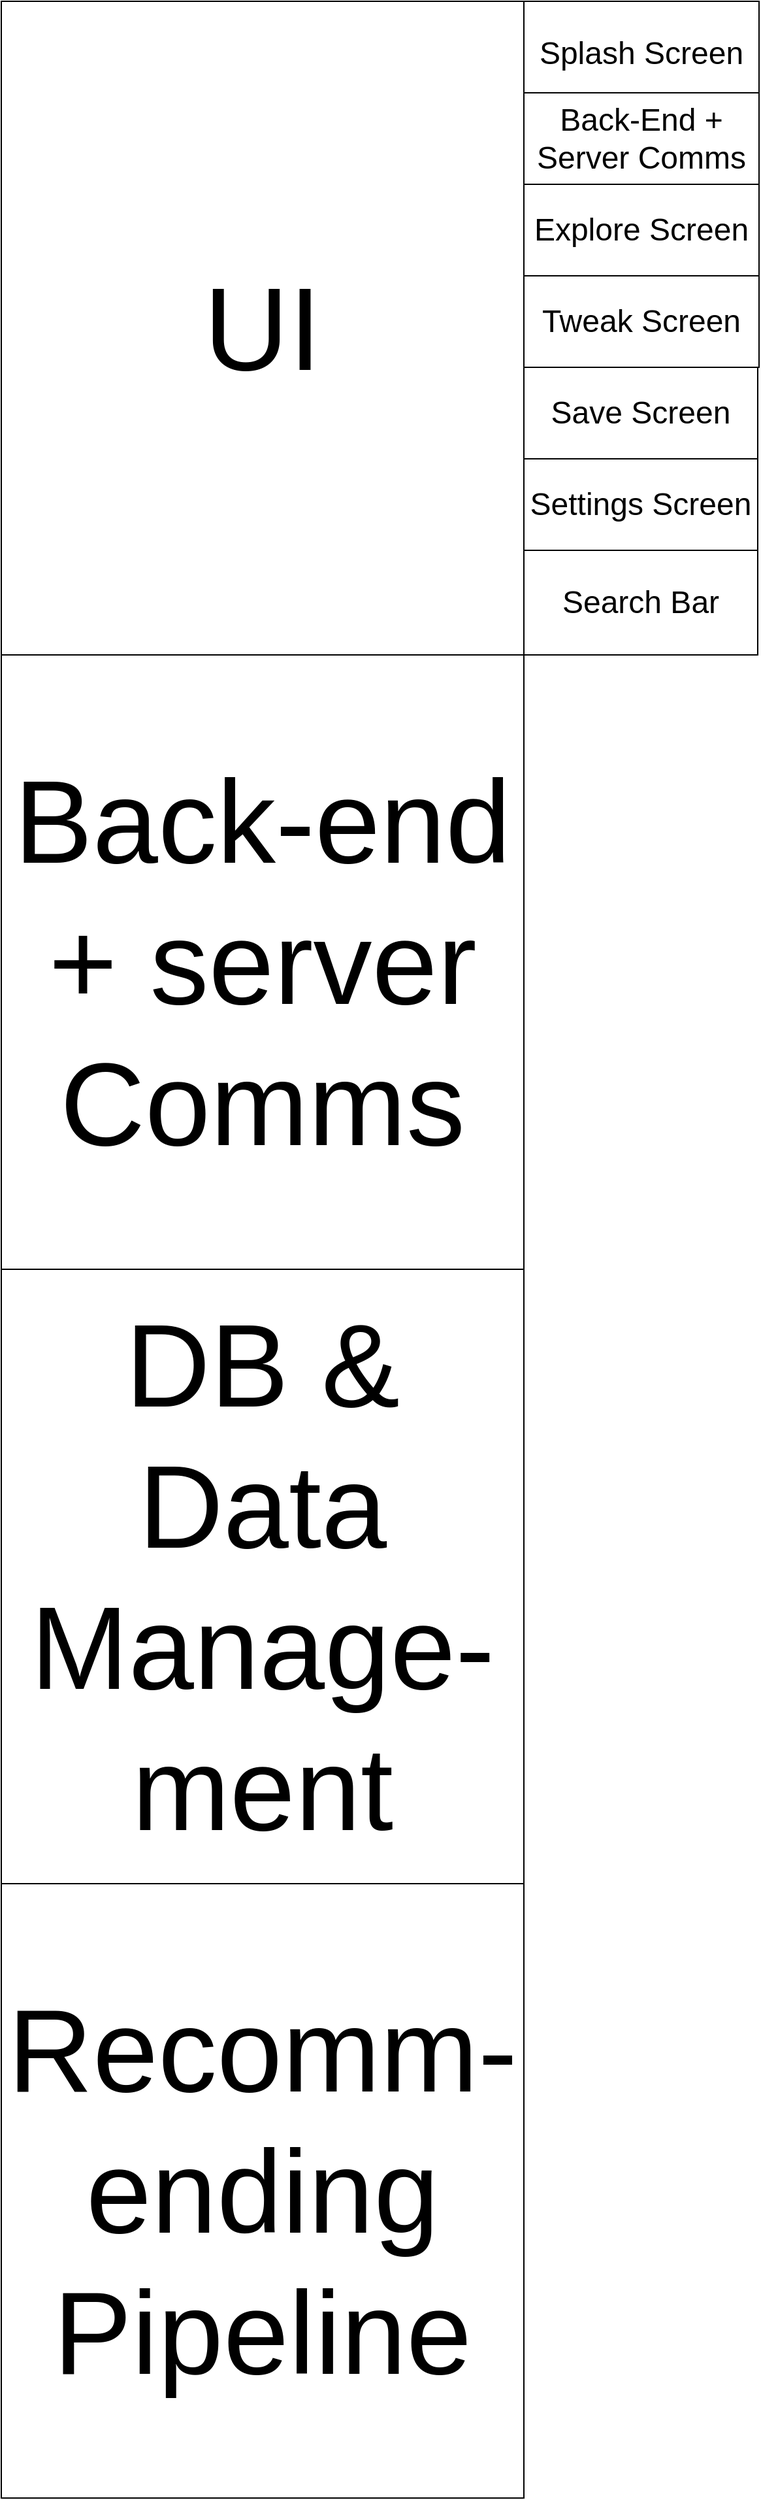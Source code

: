 <mxfile version="24.2.3" type="github">
  <diagram name="Page-1" id="Z43HYbOb06iZJgcrgzqE">
    <mxGraphModel dx="2644" dy="1640" grid="1" gridSize="10" guides="1" tooltips="1" connect="1" arrows="1" fold="1" page="1" pageScale="1" pageWidth="2000" pageHeight="2000" math="0" shadow="0">
      <root>
        <mxCell id="0" />
        <mxCell id="1" parent="0" />
        <mxCell id="Am7SAXZQbyqky8bTvC-_-1" value="&lt;font style=&quot;font-size: 90px;&quot;&gt;Back-end + server Comms&lt;/font&gt;" style="rounded=0;whiteSpace=wrap;html=1;" vertex="1" parent="1">
          <mxGeometry x="80" y="570" width="400" height="470" as="geometry" />
        </mxCell>
        <mxCell id="Am7SAXZQbyqky8bTvC-_-2" value="&lt;font style=&quot;font-size: 90px;&quot;&gt;UI&lt;/font&gt;" style="rounded=0;whiteSpace=wrap;html=1;" vertex="1" parent="1">
          <mxGeometry x="80" y="70" width="400" height="500" as="geometry" />
        </mxCell>
        <mxCell id="Am7SAXZQbyqky8bTvC-_-4" value="&lt;font style=&quot;font-size: 90px;&quot;&gt;DB &amp;amp; Data Manage-m&lt;/font&gt;&lt;span style=&quot;font-size: 90px; background-color: initial;&quot;&gt;ent&lt;/span&gt;" style="rounded=0;whiteSpace=wrap;html=1;" vertex="1" parent="1">
          <mxGeometry x="80" y="1040" width="400" height="470" as="geometry" />
        </mxCell>
        <mxCell id="Am7SAXZQbyqky8bTvC-_-5" value="&lt;font style=&quot;font-size: 90px;&quot;&gt;Recomm-ending Pipeline&lt;/font&gt;" style="rounded=0;whiteSpace=wrap;html=1;" vertex="1" parent="1">
          <mxGeometry x="80" y="1510" width="400" height="470" as="geometry" />
        </mxCell>
        <mxCell id="Am7SAXZQbyqky8bTvC-_-6" value="&lt;font style=&quot;font-size: 24px;&quot;&gt;Splash Screen&lt;/font&gt;" style="rounded=0;whiteSpace=wrap;html=1;" vertex="1" parent="1">
          <mxGeometry x="480" y="70" width="180" height="80" as="geometry" />
        </mxCell>
        <mxCell id="Am7SAXZQbyqky8bTvC-_-7" value="&lt;font style=&quot;font-size: 24px;&quot;&gt;Back-End + Server Comms&lt;/font&gt;" style="rounded=0;whiteSpace=wrap;html=1;" vertex="1" parent="1">
          <mxGeometry x="480" y="140" width="180" height="70" as="geometry" />
        </mxCell>
        <mxCell id="Am7SAXZQbyqky8bTvC-_-8" value="&lt;span style=&quot;font-size: 24px;&quot;&gt;Explore Screen&lt;/span&gt;" style="rounded=0;whiteSpace=wrap;html=1;" vertex="1" parent="1">
          <mxGeometry x="480" y="210" width="180" height="70" as="geometry" />
        </mxCell>
        <mxCell id="Am7SAXZQbyqky8bTvC-_-9" value="&lt;font style=&quot;font-size: 24px;&quot;&gt;Tweak Screen&lt;/font&gt;" style="rounded=0;whiteSpace=wrap;html=1;" vertex="1" parent="1">
          <mxGeometry x="480" y="280" width="180" height="70" as="geometry" />
        </mxCell>
        <mxCell id="Am7SAXZQbyqky8bTvC-_-10" value="&lt;font style=&quot;font-size: 24px;&quot;&gt;Save Screen&lt;/font&gt;" style="rounded=0;whiteSpace=wrap;html=1;" vertex="1" parent="1">
          <mxGeometry x="480" y="350" width="179" height="70" as="geometry" />
        </mxCell>
        <mxCell id="Am7SAXZQbyqky8bTvC-_-11" value="&lt;font style=&quot;font-size: 24px;&quot;&gt;Settings Screen&lt;/font&gt;" style="rounded=0;whiteSpace=wrap;html=1;" vertex="1" parent="1">
          <mxGeometry x="480" y="420" width="179" height="70" as="geometry" />
        </mxCell>
        <mxCell id="Am7SAXZQbyqky8bTvC-_-12" value="&lt;font style=&quot;font-size: 24px;&quot;&gt;Search Bar&lt;/font&gt;" style="rounded=0;whiteSpace=wrap;html=1;" vertex="1" parent="1">
          <mxGeometry x="480" y="490" width="179" height="80" as="geometry" />
        </mxCell>
      </root>
    </mxGraphModel>
  </diagram>
</mxfile>
